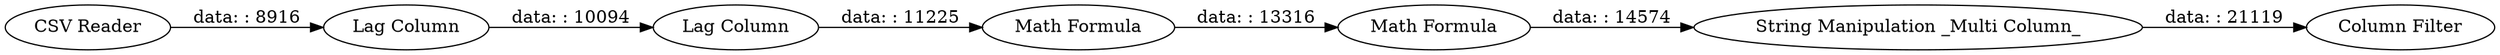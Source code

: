 digraph {
	"-9066316492964801602_9" [label="Math Formula"]
	"-9066316492964801602_10" [label="Math Formula"]
	"-9066316492964801602_7" [label="Lag Column"]
	"-9066316492964801602_8" [label="Lag Column"]
	"-9066316492964801602_12" [label="Column Filter"]
	"-9066316492964801602_2" [label="CSV Reader"]
	"-9066316492964801602_11" [label="String Manipulation _Multi Column_"]
	"-9066316492964801602_2" -> "-9066316492964801602_7" [label="data: : 8916"]
	"-9066316492964801602_7" -> "-9066316492964801602_8" [label="data: : 10094"]
	"-9066316492964801602_11" -> "-9066316492964801602_12" [label="data: : 21119"]
	"-9066316492964801602_10" -> "-9066316492964801602_11" [label="data: : 14574"]
	"-9066316492964801602_9" -> "-9066316492964801602_10" [label="data: : 13316"]
	"-9066316492964801602_8" -> "-9066316492964801602_9" [label="data: : 11225"]
	rankdir=LR
}

